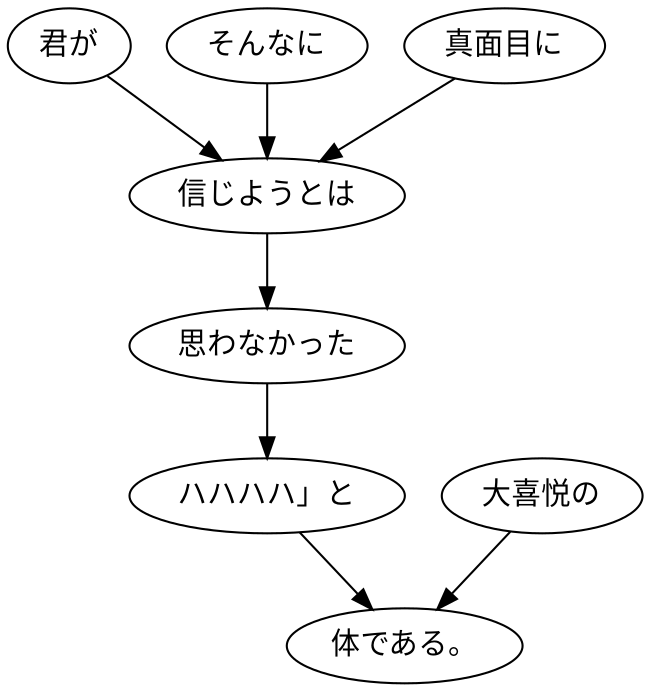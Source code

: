 digraph graph299 {
	node0 [label="君が"];
	node1 [label="そんなに"];
	node2 [label="真面目に"];
	node3 [label="信じようとは"];
	node4 [label="思わなかった"];
	node5 [label="ハハハハ」と"];
	node6 [label="大喜悦の"];
	node7 [label="体である。"];
	node0 -> node3;
	node1 -> node3;
	node2 -> node3;
	node3 -> node4;
	node4 -> node5;
	node5 -> node7;
	node6 -> node7;
}
